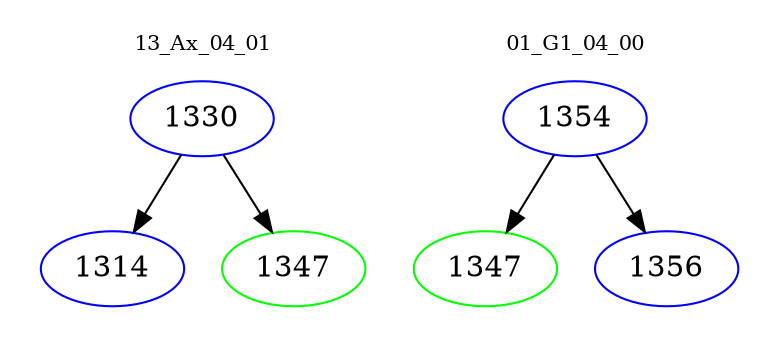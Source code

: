 digraph{
subgraph cluster_0 {
color = white
label = "13_Ax_04_01";
fontsize=10;
T0_1330 [label="1330", color="blue"]
T0_1330 -> T0_1314 [color="black"]
T0_1314 [label="1314", color="blue"]
T0_1330 -> T0_1347 [color="black"]
T0_1347 [label="1347", color="green"]
}
subgraph cluster_1 {
color = white
label = "01_G1_04_00";
fontsize=10;
T1_1354 [label="1354", color="blue"]
T1_1354 -> T1_1347 [color="black"]
T1_1347 [label="1347", color="green"]
T1_1354 -> T1_1356 [color="black"]
T1_1356 [label="1356", color="blue"]
}
}
